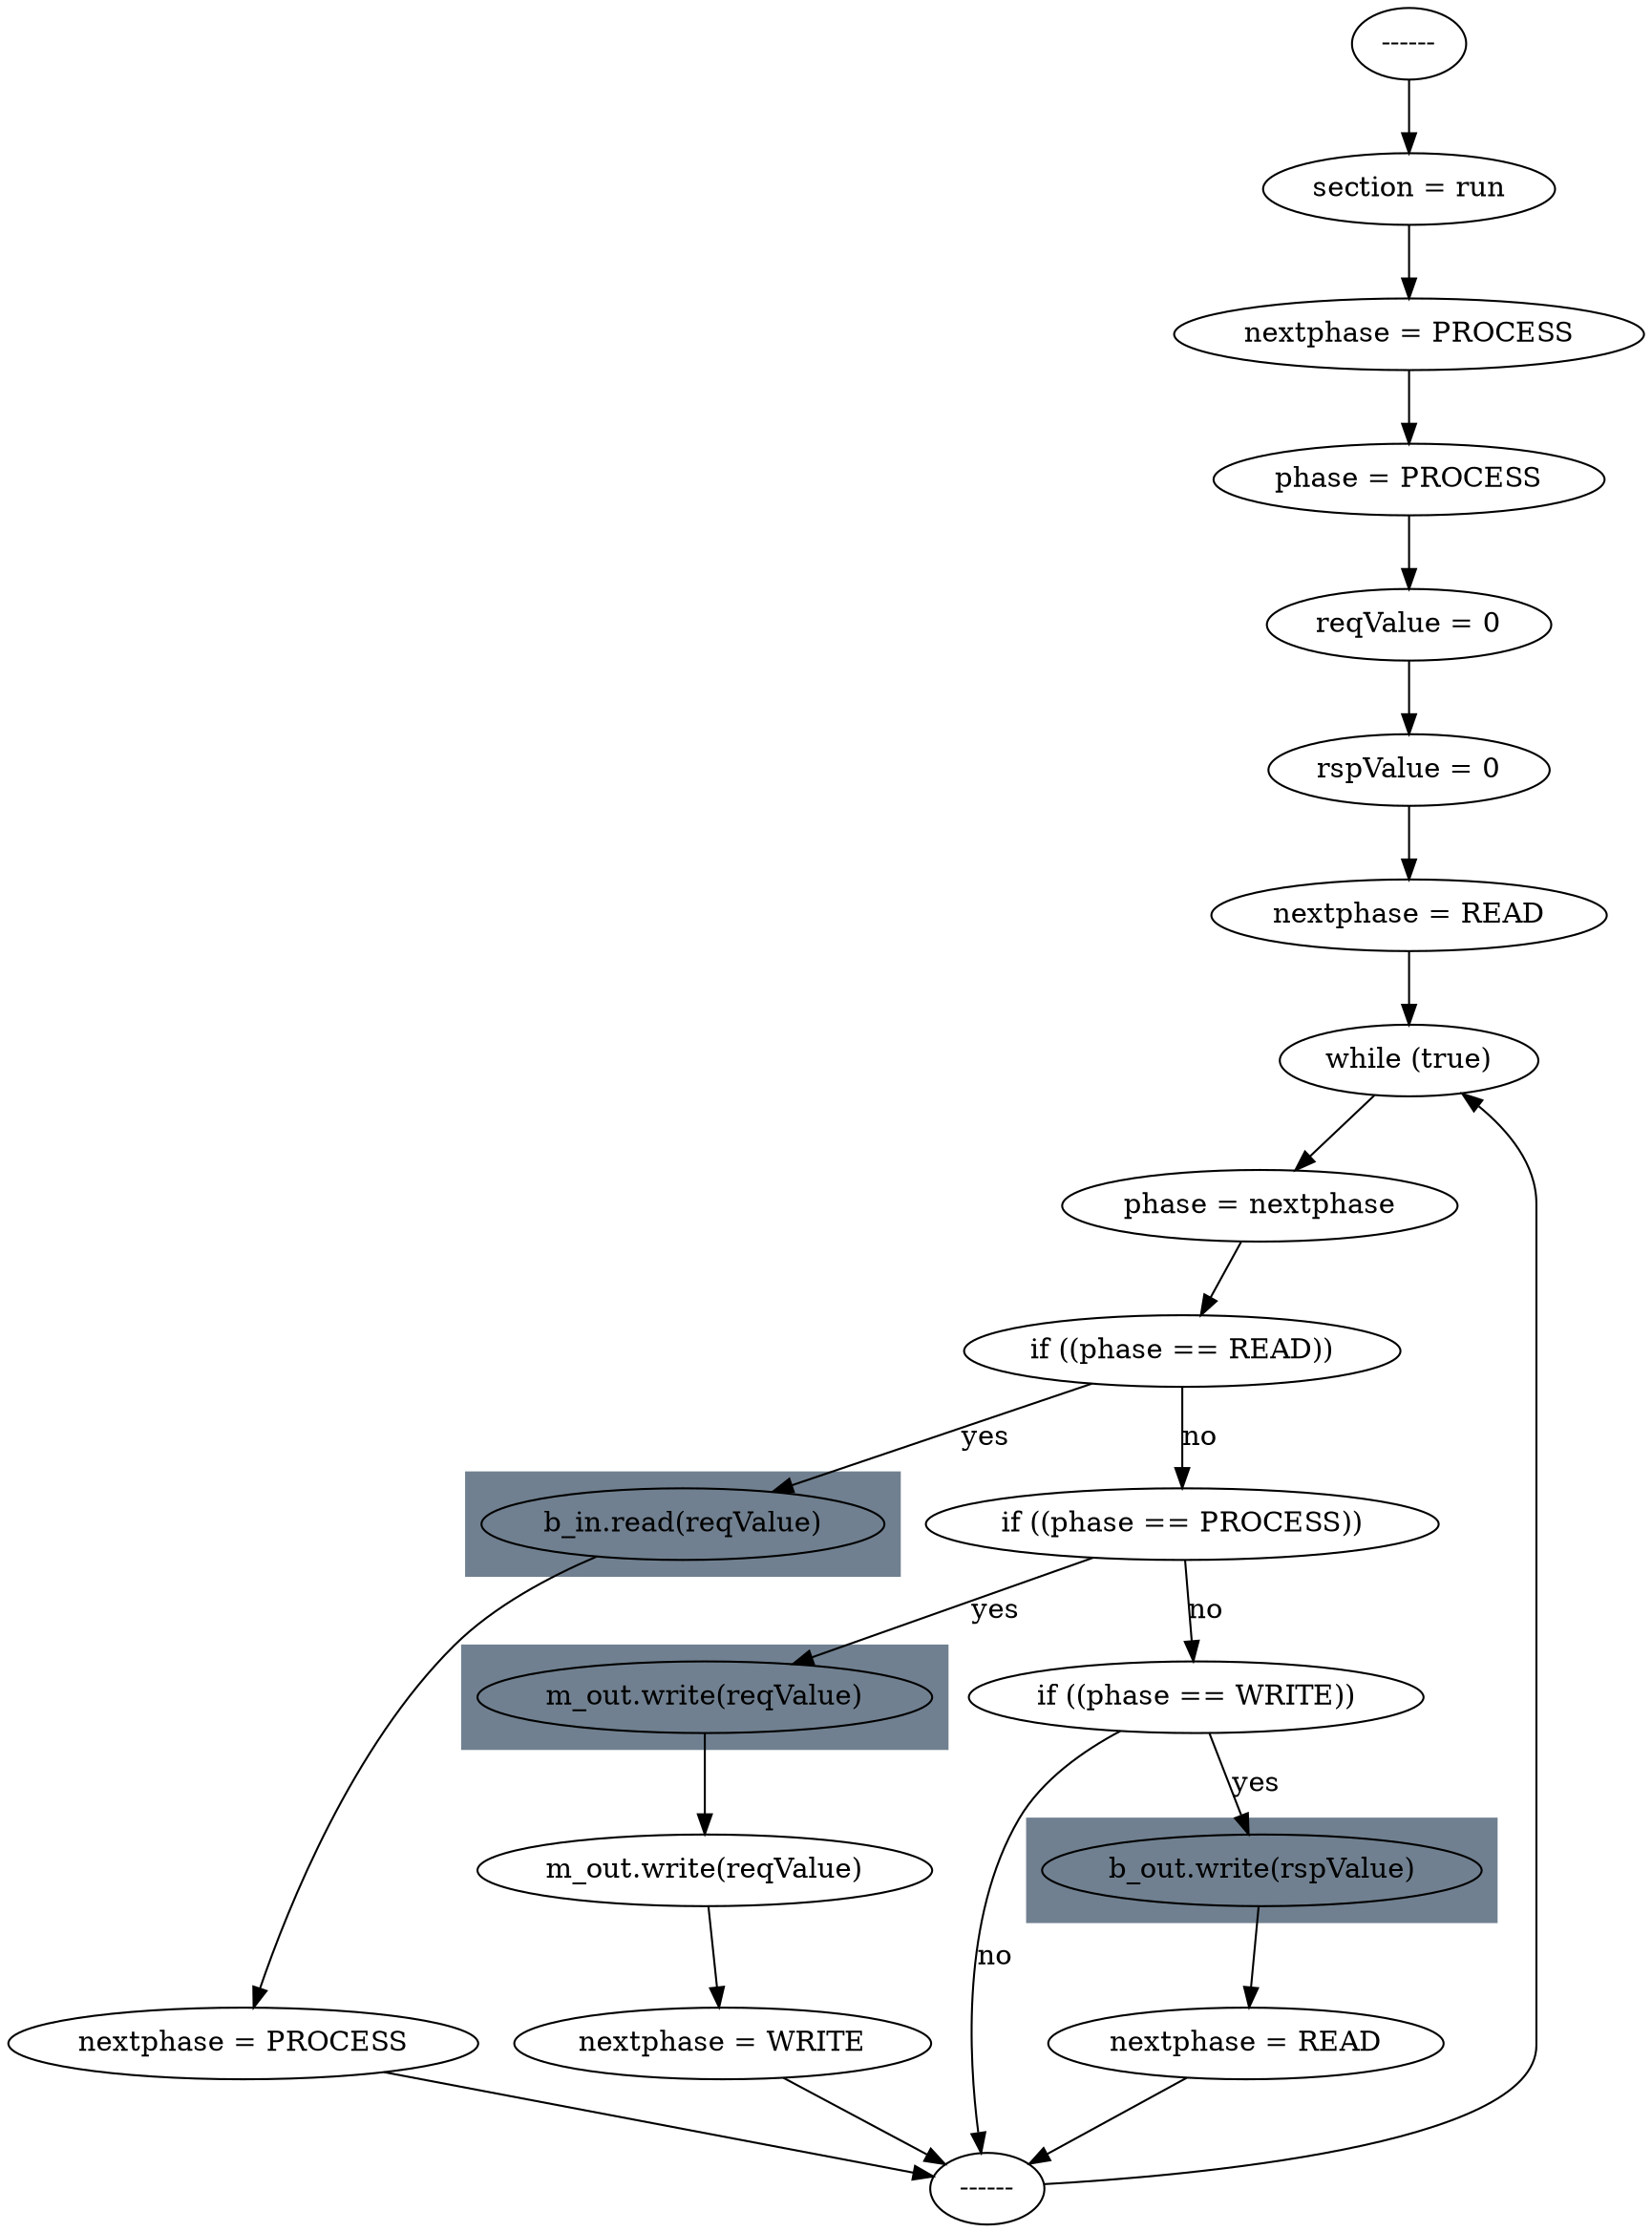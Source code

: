 digraph Test_1 {  graph [rankdir=TD];  
state_0[ label = "------"];
state_1[ label = "section = run"];
state_2[ label = "nextphase = PROCESS"];
state_3[ label = "phase = PROCESS"];
state_4[ label = "reqValue = 0"];
state_5[ label = "rspValue = 0"];
state_6[ label = "nextphase = READ"];
state_7[ label = "while (true)"];
state_8[ label = "phase = nextphase"];
state_9[ label = "if ((phase == READ))"];
state_10[ label = "b_in.read(reqValue)"];
state_11[ label = "nextphase = PROCESS"];
state_12[ label = "------"];
state_13[ label = "if ((phase == PROCESS))"];
state_14[ label = "m_out.write(reqValue)"];
state_15[ label = "m_out.write(reqValue)"];
state_16[ label = "nextphase = WRITE"];
state_17[ label = "if ((phase == WRITE))"];
state_18[ label = "b_out.write(rspValue)"];
state_19[ label = "nextphase = READ"];

state_0 -> state_1;
state_1 -> state_2;
state_2 -> state_3;
state_3 -> state_4;
state_4 -> state_5;
state_5 -> state_6;
state_6 -> state_7;
state_7 -> state_8;
state_8 -> state_9;
state_9 -> state_10[label = "yes"];
state_9 -> state_13[label = "no"];
state_10 -> state_11;
state_11 -> state_12;
state_12 -> state_7;
state_13 -> state_14[label = "yes"];
state_13 -> state_17[label = "no"];
state_14 -> state_15;
state_15 -> state_16;
state_16 -> state_12;
state_17 -> state_18[label = "yes"];
state_17 -> state_12[label = "no"];
state_18 -> state_19;
state_19 -> state_12;

subgraph cluster_0 {
	style=filled; color=slategray;
	state_10;
}
subgraph cluster_1 {
	style=filled; color=slategray;
	state_14;
}
subgraph cluster_2 {
	style=filled; color=slategray;
	state_18;
}
}
